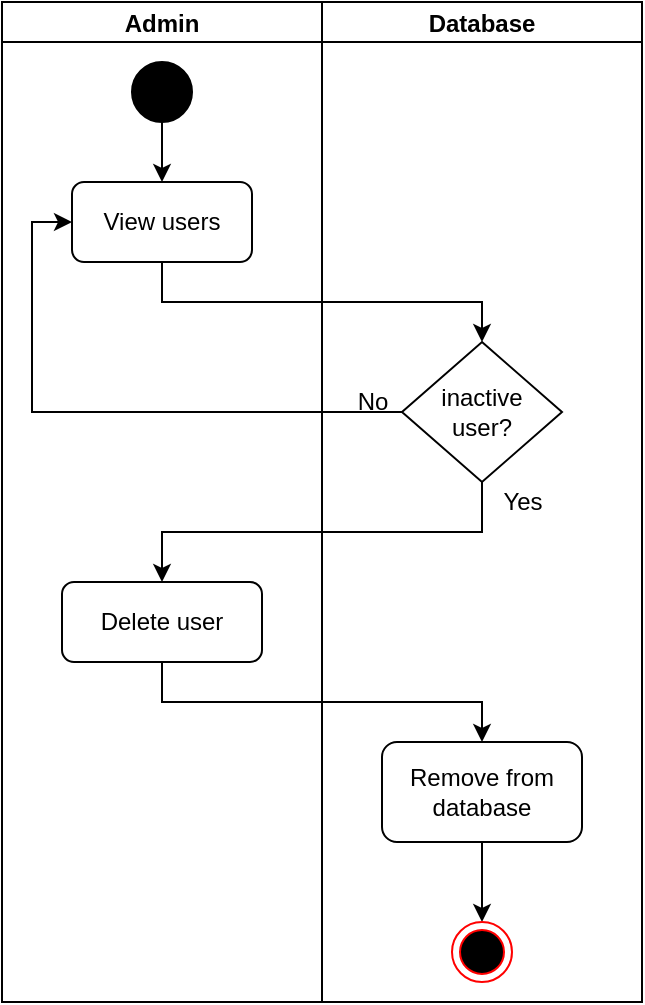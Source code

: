 <mxfile version="20.0.1" type="device"><diagram id="YmK2ig9hjSjZPa9wOfn2" name="Page-1"><mxGraphModel dx="868" dy="482" grid="1" gridSize="10" guides="1" tooltips="1" connect="1" arrows="1" fold="1" page="1" pageScale="1" pageWidth="827" pageHeight="1169" math="0" shadow="0"><root><mxCell id="0"/><mxCell id="1" parent="0"/><mxCell id="kavWQyzKhEYQ-zD2oCyX-1" value="Admin" style="swimlane;startSize=20;" parent="1" vertex="1"><mxGeometry x="240" y="60" width="160" height="500" as="geometry"/></mxCell><mxCell id="kavWQyzKhEYQ-zD2oCyX-5" style="edgeStyle=orthogonalEdgeStyle;rounded=0;orthogonalLoop=1;jettySize=auto;html=1;exitX=0.5;exitY=1;exitDx=0;exitDy=0;" parent="kavWQyzKhEYQ-zD2oCyX-1" source="kavWQyzKhEYQ-zD2oCyX-3" target="kavWQyzKhEYQ-zD2oCyX-4" edge="1"><mxGeometry relative="1" as="geometry"/></mxCell><mxCell id="kavWQyzKhEYQ-zD2oCyX-3" value="" style="ellipse;shape=doubleEllipse;html=1;dashed=0;whitespace=wrap;aspect=fixed;fillColor=#000000;" parent="kavWQyzKhEYQ-zD2oCyX-1" vertex="1"><mxGeometry x="65" y="30" width="30" height="30" as="geometry"/></mxCell><mxCell id="kavWQyzKhEYQ-zD2oCyX-4" value="View users" style="rounded=1;whiteSpace=wrap;html=1;fillColor=#FFFFFF;" parent="kavWQyzKhEYQ-zD2oCyX-1" vertex="1"><mxGeometry x="35" y="90" width="90" height="40" as="geometry"/></mxCell><mxCell id="kavWQyzKhEYQ-zD2oCyX-7" value="Delete user" style="rounded=1;whiteSpace=wrap;html=1;fillColor=#FFFFFF;" parent="kavWQyzKhEYQ-zD2oCyX-1" vertex="1"><mxGeometry x="30" y="290" width="100" height="40" as="geometry"/></mxCell><mxCell id="kavWQyzKhEYQ-zD2oCyX-2" value="Database" style="swimlane;startSize=20;" parent="1" vertex="1"><mxGeometry x="400" y="60" width="160" height="500" as="geometry"/></mxCell><mxCell id="kavWQyzKhEYQ-zD2oCyX-8" value="inactive &lt;br&gt;user?" style="rhombus;whiteSpace=wrap;html=1;" parent="kavWQyzKhEYQ-zD2oCyX-2" vertex="1"><mxGeometry x="40" y="170" width="80" height="70" as="geometry"/></mxCell><mxCell id="kavWQyzKhEYQ-zD2oCyX-15" style="edgeStyle=orthogonalEdgeStyle;rounded=0;orthogonalLoop=1;jettySize=auto;html=1;exitX=0.5;exitY=1;exitDx=0;exitDy=0;entryX=0.5;entryY=0;entryDx=0;entryDy=0;" parent="kavWQyzKhEYQ-zD2oCyX-2" source="kavWQyzKhEYQ-zD2oCyX-10" target="kavWQyzKhEYQ-zD2oCyX-14" edge="1"><mxGeometry relative="1" as="geometry"/></mxCell><mxCell id="kavWQyzKhEYQ-zD2oCyX-10" value="Remove from database" style="rounded=1;whiteSpace=wrap;html=1;fillColor=#FFFFFF;" parent="kavWQyzKhEYQ-zD2oCyX-2" vertex="1"><mxGeometry x="30" y="370" width="100" height="50" as="geometry"/></mxCell><mxCell id="kavWQyzKhEYQ-zD2oCyX-14" value="" style="ellipse;html=1;shape=endState;fillColor=#000000;strokeColor=#ff0000;" parent="kavWQyzKhEYQ-zD2oCyX-2" vertex="1"><mxGeometry x="65" y="460" width="30" height="30" as="geometry"/></mxCell><mxCell id="kavWQyzKhEYQ-zD2oCyX-16" value="Yes" style="text;html=1;align=center;verticalAlign=middle;resizable=0;points=[];autosize=1;strokeColor=none;fillColor=none;" parent="kavWQyzKhEYQ-zD2oCyX-2" vertex="1"><mxGeometry x="80" y="240" width="40" height="20" as="geometry"/></mxCell><mxCell id="kavWQyzKhEYQ-zD2oCyX-17" value="No" style="text;html=1;align=center;verticalAlign=middle;resizable=0;points=[];autosize=1;strokeColor=none;fillColor=none;" parent="kavWQyzKhEYQ-zD2oCyX-2" vertex="1"><mxGeometry x="10" y="190" width="30" height="20" as="geometry"/></mxCell><mxCell id="kavWQyzKhEYQ-zD2oCyX-9" style="edgeStyle=orthogonalEdgeStyle;rounded=0;orthogonalLoop=1;jettySize=auto;html=1;exitX=0.5;exitY=1;exitDx=0;exitDy=0;entryX=0.5;entryY=0;entryDx=0;entryDy=0;" parent="1" source="kavWQyzKhEYQ-zD2oCyX-4" target="kavWQyzKhEYQ-zD2oCyX-8" edge="1"><mxGeometry relative="1" as="geometry"/></mxCell><mxCell id="kavWQyzKhEYQ-zD2oCyX-11" style="edgeStyle=orthogonalEdgeStyle;rounded=0;orthogonalLoop=1;jettySize=auto;html=1;exitX=0;exitY=0.5;exitDx=0;exitDy=0;entryX=0;entryY=0.5;entryDx=0;entryDy=0;" parent="1" source="kavWQyzKhEYQ-zD2oCyX-8" target="kavWQyzKhEYQ-zD2oCyX-4" edge="1"><mxGeometry relative="1" as="geometry"/></mxCell><mxCell id="kavWQyzKhEYQ-zD2oCyX-12" style="edgeStyle=orthogonalEdgeStyle;rounded=0;orthogonalLoop=1;jettySize=auto;html=1;exitX=0.5;exitY=1;exitDx=0;exitDy=0;entryX=0.5;entryY=0;entryDx=0;entryDy=0;" parent="1" source="kavWQyzKhEYQ-zD2oCyX-8" target="kavWQyzKhEYQ-zD2oCyX-7" edge="1"><mxGeometry relative="1" as="geometry"/></mxCell><mxCell id="kavWQyzKhEYQ-zD2oCyX-13" style="edgeStyle=orthogonalEdgeStyle;rounded=0;orthogonalLoop=1;jettySize=auto;html=1;exitX=0.5;exitY=1;exitDx=0;exitDy=0;entryX=0.5;entryY=0;entryDx=0;entryDy=0;" parent="1" source="kavWQyzKhEYQ-zD2oCyX-7" target="kavWQyzKhEYQ-zD2oCyX-10" edge="1"><mxGeometry relative="1" as="geometry"/></mxCell></root></mxGraphModel></diagram></mxfile>
